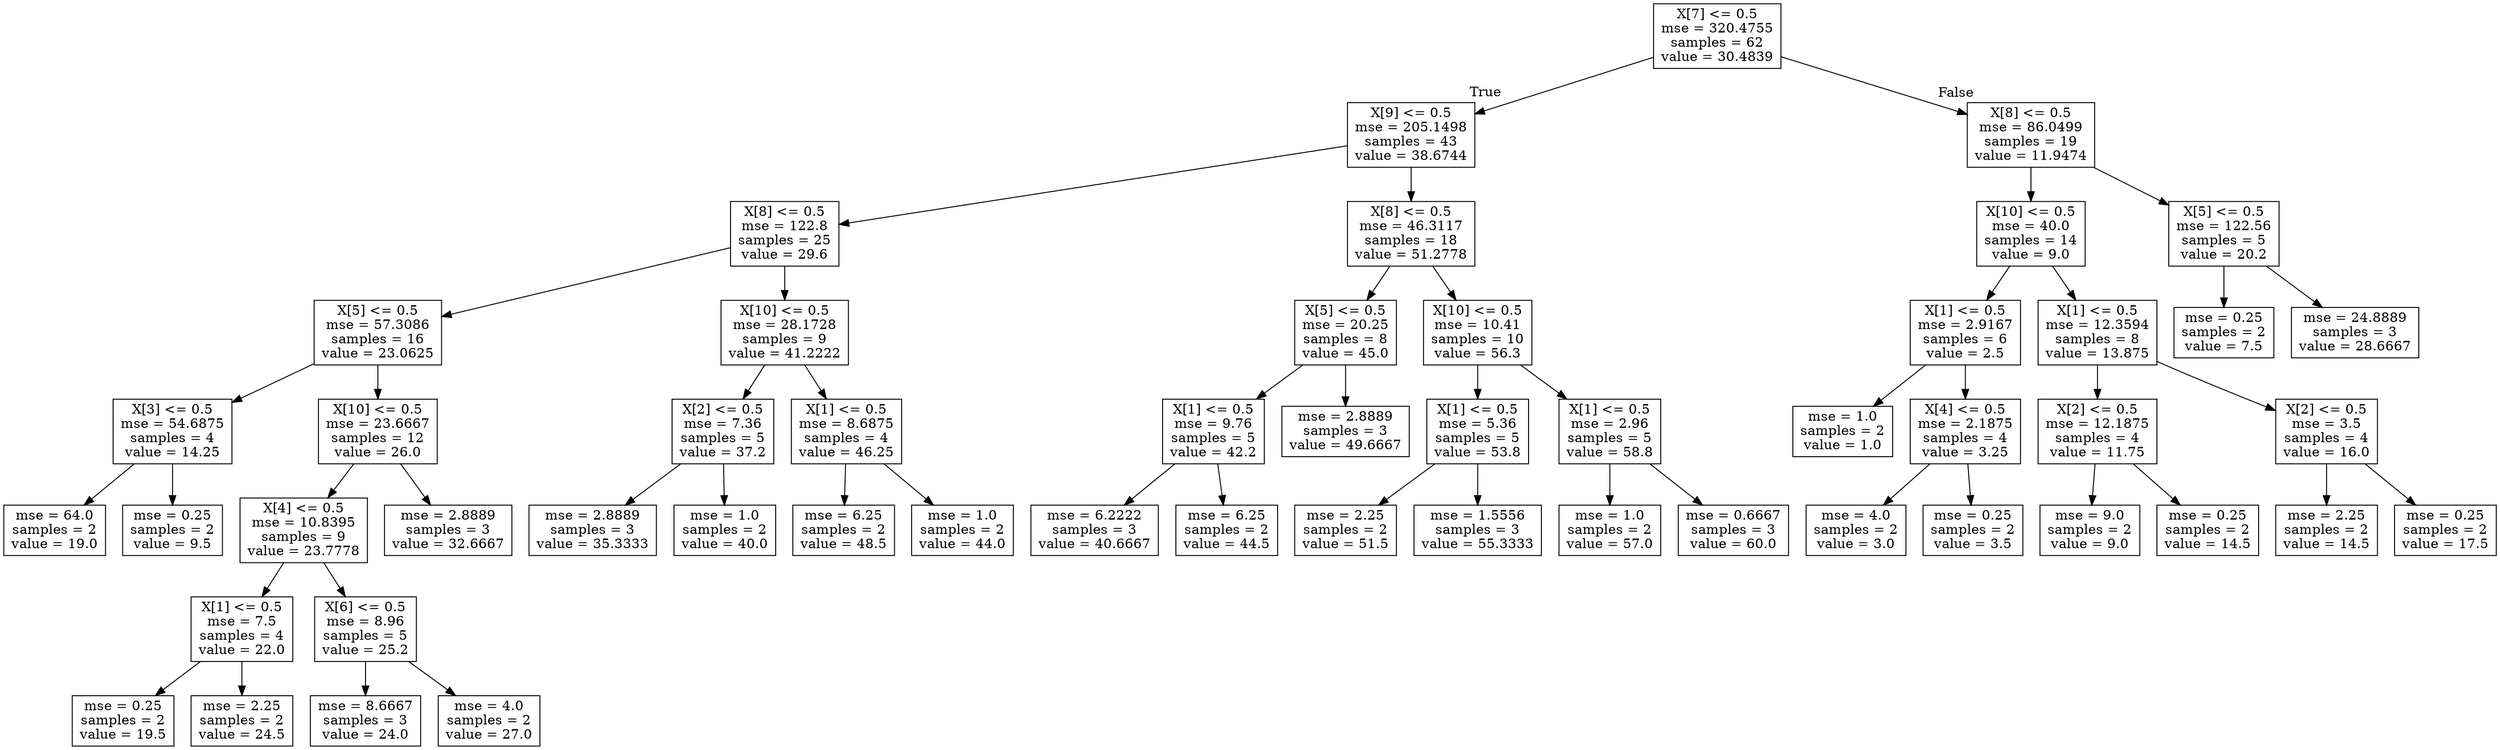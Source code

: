 digraph Tree {
node [shape=box] ;
0 [label="X[7] <= 0.5\nmse = 320.4755\nsamples = 62\nvalue = 30.4839"] ;
1 [label="X[9] <= 0.5\nmse = 205.1498\nsamples = 43\nvalue = 38.6744"] ;
0 -> 1 [labeldistance=2.5, labelangle=45, headlabel="True"] ;
2 [label="X[8] <= 0.5\nmse = 122.8\nsamples = 25\nvalue = 29.6"] ;
1 -> 2 ;
3 [label="X[5] <= 0.5\nmse = 57.3086\nsamples = 16\nvalue = 23.0625"] ;
2 -> 3 ;
4 [label="X[3] <= 0.5\nmse = 54.6875\nsamples = 4\nvalue = 14.25"] ;
3 -> 4 ;
5 [label="mse = 64.0\nsamples = 2\nvalue = 19.0"] ;
4 -> 5 ;
6 [label="mse = 0.25\nsamples = 2\nvalue = 9.5"] ;
4 -> 6 ;
7 [label="X[10] <= 0.5\nmse = 23.6667\nsamples = 12\nvalue = 26.0"] ;
3 -> 7 ;
8 [label="X[4] <= 0.5\nmse = 10.8395\nsamples = 9\nvalue = 23.7778"] ;
7 -> 8 ;
9 [label="X[1] <= 0.5\nmse = 7.5\nsamples = 4\nvalue = 22.0"] ;
8 -> 9 ;
10 [label="mse = 0.25\nsamples = 2\nvalue = 19.5"] ;
9 -> 10 ;
11 [label="mse = 2.25\nsamples = 2\nvalue = 24.5"] ;
9 -> 11 ;
12 [label="X[6] <= 0.5\nmse = 8.96\nsamples = 5\nvalue = 25.2"] ;
8 -> 12 ;
13 [label="mse = 8.6667\nsamples = 3\nvalue = 24.0"] ;
12 -> 13 ;
14 [label="mse = 4.0\nsamples = 2\nvalue = 27.0"] ;
12 -> 14 ;
15 [label="mse = 2.8889\nsamples = 3\nvalue = 32.6667"] ;
7 -> 15 ;
16 [label="X[10] <= 0.5\nmse = 28.1728\nsamples = 9\nvalue = 41.2222"] ;
2 -> 16 ;
17 [label="X[2] <= 0.5\nmse = 7.36\nsamples = 5\nvalue = 37.2"] ;
16 -> 17 ;
18 [label="mse = 2.8889\nsamples = 3\nvalue = 35.3333"] ;
17 -> 18 ;
19 [label="mse = 1.0\nsamples = 2\nvalue = 40.0"] ;
17 -> 19 ;
20 [label="X[1] <= 0.5\nmse = 8.6875\nsamples = 4\nvalue = 46.25"] ;
16 -> 20 ;
21 [label="mse = 6.25\nsamples = 2\nvalue = 48.5"] ;
20 -> 21 ;
22 [label="mse = 1.0\nsamples = 2\nvalue = 44.0"] ;
20 -> 22 ;
23 [label="X[8] <= 0.5\nmse = 46.3117\nsamples = 18\nvalue = 51.2778"] ;
1 -> 23 ;
24 [label="X[5] <= 0.5\nmse = 20.25\nsamples = 8\nvalue = 45.0"] ;
23 -> 24 ;
25 [label="X[1] <= 0.5\nmse = 9.76\nsamples = 5\nvalue = 42.2"] ;
24 -> 25 ;
26 [label="mse = 6.2222\nsamples = 3\nvalue = 40.6667"] ;
25 -> 26 ;
27 [label="mse = 6.25\nsamples = 2\nvalue = 44.5"] ;
25 -> 27 ;
28 [label="mse = 2.8889\nsamples = 3\nvalue = 49.6667"] ;
24 -> 28 ;
29 [label="X[10] <= 0.5\nmse = 10.41\nsamples = 10\nvalue = 56.3"] ;
23 -> 29 ;
30 [label="X[1] <= 0.5\nmse = 5.36\nsamples = 5\nvalue = 53.8"] ;
29 -> 30 ;
31 [label="mse = 2.25\nsamples = 2\nvalue = 51.5"] ;
30 -> 31 ;
32 [label="mse = 1.5556\nsamples = 3\nvalue = 55.3333"] ;
30 -> 32 ;
33 [label="X[1] <= 0.5\nmse = 2.96\nsamples = 5\nvalue = 58.8"] ;
29 -> 33 ;
34 [label="mse = 1.0\nsamples = 2\nvalue = 57.0"] ;
33 -> 34 ;
35 [label="mse = 0.6667\nsamples = 3\nvalue = 60.0"] ;
33 -> 35 ;
36 [label="X[8] <= 0.5\nmse = 86.0499\nsamples = 19\nvalue = 11.9474"] ;
0 -> 36 [labeldistance=2.5, labelangle=-45, headlabel="False"] ;
37 [label="X[10] <= 0.5\nmse = 40.0\nsamples = 14\nvalue = 9.0"] ;
36 -> 37 ;
38 [label="X[1] <= 0.5\nmse = 2.9167\nsamples = 6\nvalue = 2.5"] ;
37 -> 38 ;
39 [label="mse = 1.0\nsamples = 2\nvalue = 1.0"] ;
38 -> 39 ;
40 [label="X[4] <= 0.5\nmse = 2.1875\nsamples = 4\nvalue = 3.25"] ;
38 -> 40 ;
41 [label="mse = 4.0\nsamples = 2\nvalue = 3.0"] ;
40 -> 41 ;
42 [label="mse = 0.25\nsamples = 2\nvalue = 3.5"] ;
40 -> 42 ;
43 [label="X[1] <= 0.5\nmse = 12.3594\nsamples = 8\nvalue = 13.875"] ;
37 -> 43 ;
44 [label="X[2] <= 0.5\nmse = 12.1875\nsamples = 4\nvalue = 11.75"] ;
43 -> 44 ;
45 [label="mse = 9.0\nsamples = 2\nvalue = 9.0"] ;
44 -> 45 ;
46 [label="mse = 0.25\nsamples = 2\nvalue = 14.5"] ;
44 -> 46 ;
47 [label="X[2] <= 0.5\nmse = 3.5\nsamples = 4\nvalue = 16.0"] ;
43 -> 47 ;
48 [label="mse = 2.25\nsamples = 2\nvalue = 14.5"] ;
47 -> 48 ;
49 [label="mse = 0.25\nsamples = 2\nvalue = 17.5"] ;
47 -> 49 ;
50 [label="X[5] <= 0.5\nmse = 122.56\nsamples = 5\nvalue = 20.2"] ;
36 -> 50 ;
51 [label="mse = 0.25\nsamples = 2\nvalue = 7.5"] ;
50 -> 51 ;
52 [label="mse = 24.8889\nsamples = 3\nvalue = 28.6667"] ;
50 -> 52 ;
}